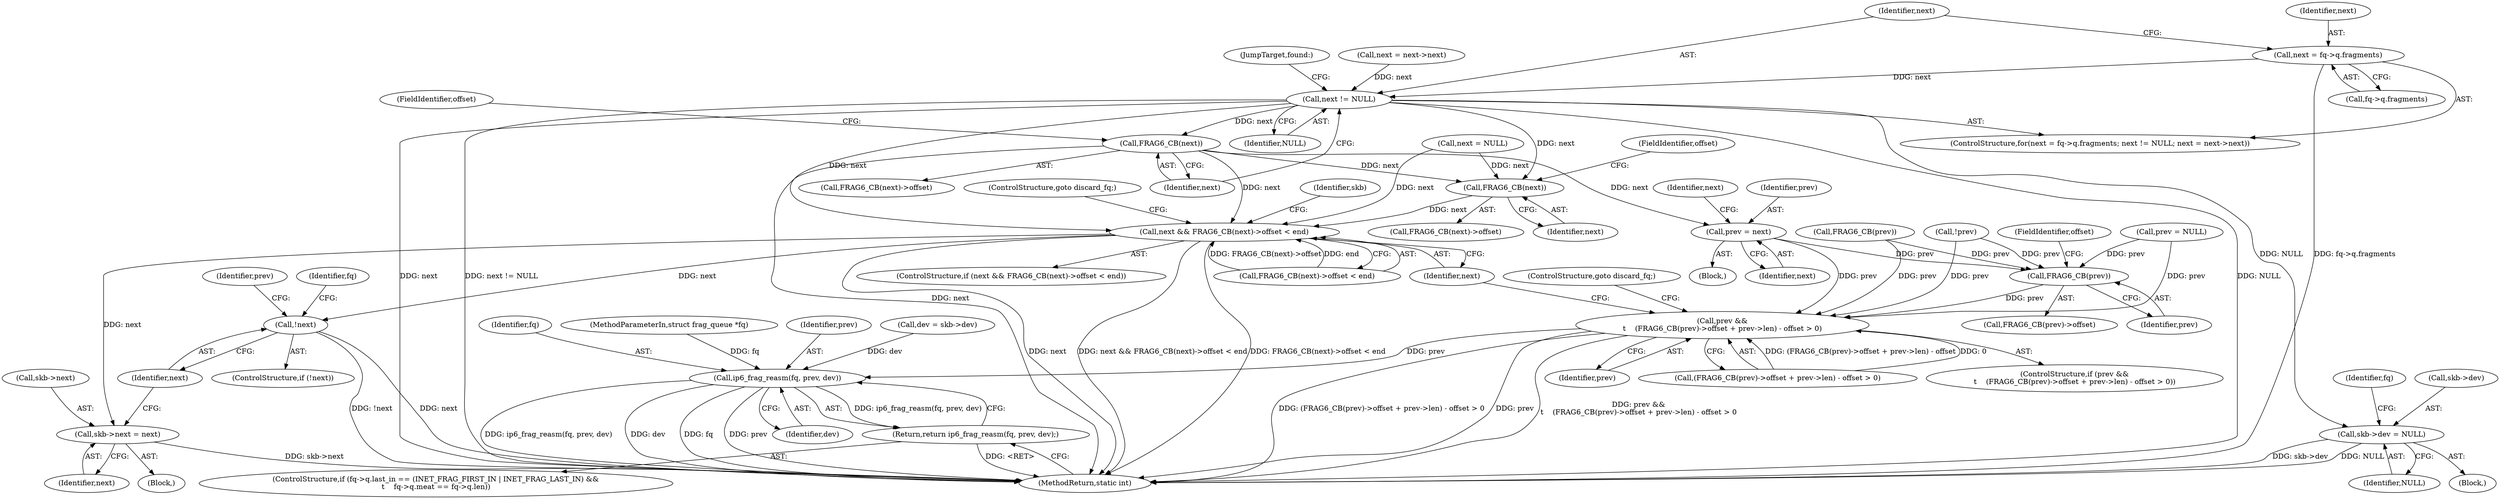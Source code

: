 digraph "0_linux_70789d7052239992824628db8133de08dc78e593_0@pointer" {
"1000370" [label="(Call,next = fq->q.fragments)"];
"1000377" [label="(Call,next != NULL)"];
"1000389" [label="(Call,FRAG6_CB(next))"];
"1000394" [label="(Call,prev = next)"];
"1000399" [label="(Call,prev &&\n\t    (FRAG6_CB(prev)->offset + prev->len) - offset > 0)"];
"1000550" [label="(Call,ip6_frag_reasm(fq, prev, dev))"];
"1000549" [label="(Return,return ip6_frag_reasm(fq, prev, dev);)"];
"1000405" [label="(Call,FRAG6_CB(prev))"];
"1000415" [label="(Call,next && FRAG6_CB(next)->offset < end)"];
"1000430" [label="(Call,skb->next = next)"];
"1000436" [label="(Call,!next)"];
"1000419" [label="(Call,FRAG6_CB(next))"];
"1000475" [label="(Call,skb->dev = NULL)"];
"1000436" [label="(Call,!next)"];
"1000397" [label="(JumpTarget,found:)"];
"1000388" [label="(Call,FRAG6_CB(next)->offset)"];
"1000597" [label="(MethodReturn,static int)"];
"1000415" [label="(Call,next && FRAG6_CB(next)->offset < end)"];
"1000400" [label="(Identifier,prev)"];
"1000553" [label="(Identifier,dev)"];
"1000405" [label="(Call,FRAG6_CB(prev))"];
"1000357" [label="(Call,FRAG6_CB(prev))"];
"1000396" [label="(Identifier,next)"];
"1000427" [label="(Identifier,skb)"];
"1000362" [label="(Call,next = NULL)"];
"1000420" [label="(Identifier,next)"];
"1000371" [label="(Identifier,next)"];
"1000401" [label="(Call,(FRAG6_CB(prev)->offset + prev->len) - offset > 0)"];
"1000385" [label="(Block,)"];
"1000434" [label="(Identifier,next)"];
"1000407" [label="(FieldIdentifier,offset)"];
"1000430" [label="(Call,skb->next = next)"];
"1000370" [label="(Call,next = fq->q.fragments)"];
"1000380" [label="(Call,next = next->next)"];
"1000435" [label="(ControlStructure,if (!next))"];
"1000437" [label="(Identifier,next)"];
"1000552" [label="(Identifier,prev)"];
"1000406" [label="(Identifier,prev)"];
"1000389" [label="(Call,FRAG6_CB(next))"];
"1000378" [label="(Identifier,next)"];
"1000118" [label="(Block,)"];
"1000395" [label="(Identifier,prev)"];
"1000423" [label="(ControlStructure,goto discard_fq;)"];
"1000413" [label="(ControlStructure,goto discard_fq;)"];
"1000475" [label="(Call,skb->dev = NULL)"];
"1000372" [label="(Call,fq->q.fragments)"];
"1000391" [label="(FieldIdentifier,offset)"];
"1000431" [label="(Call,skb->next)"];
"1000527" [label="(ControlStructure,if (fq->q.last_in == (INET_FRAG_FIRST_IN | INET_FRAG_LAST_IN) &&\n\t    fq->q.meat == fq->q.len))"];
"1000399" [label="(Call,prev &&\n\t    (FRAG6_CB(prev)->offset + prev->len) - offset > 0)"];
"1000460" [label="(Call,dev = skb->dev)"];
"1000404" [label="(Call,FRAG6_CB(prev)->offset)"];
"1000551" [label="(Identifier,fq)"];
"1000418" [label="(Call,FRAG6_CB(next)->offset)"];
"1000479" [label="(Identifier,NULL)"];
"1000446" [label="(Identifier,prev)"];
"1000483" [label="(Identifier,fq)"];
"1000419" [label="(Call,FRAG6_CB(next))"];
"1000377" [label="(Call,next != NULL)"];
"1000366" [label="(Call,prev = NULL)"];
"1000414" [label="(ControlStructure,if (next && FRAG6_CB(next)->offset < end))"];
"1000467" [label="(Block,)"];
"1000549" [label="(Return,return ip6_frag_reasm(fq, prev, dev);)"];
"1000114" [label="(MethodParameterIn,struct frag_queue *fq)"];
"1000416" [label="(Identifier,next)"];
"1000417" [label="(Call,FRAG6_CB(next)->offset < end)"];
"1000353" [label="(Call,!prev)"];
"1000441" [label="(Identifier,fq)"];
"1000421" [label="(FieldIdentifier,offset)"];
"1000394" [label="(Call,prev = next)"];
"1000381" [label="(Identifier,next)"];
"1000369" [label="(ControlStructure,for(next = fq->q.fragments; next != NULL; next = next->next))"];
"1000398" [label="(ControlStructure,if (prev &&\n\t    (FRAG6_CB(prev)->offset + prev->len) - offset > 0))"];
"1000379" [label="(Identifier,NULL)"];
"1000476" [label="(Call,skb->dev)"];
"1000390" [label="(Identifier,next)"];
"1000550" [label="(Call,ip6_frag_reasm(fq, prev, dev))"];
"1000370" -> "1000369"  [label="AST: "];
"1000370" -> "1000372"  [label="CFG: "];
"1000371" -> "1000370"  [label="AST: "];
"1000372" -> "1000370"  [label="AST: "];
"1000378" -> "1000370"  [label="CFG: "];
"1000370" -> "1000597"  [label="DDG: fq->q.fragments"];
"1000370" -> "1000377"  [label="DDG: next"];
"1000377" -> "1000369"  [label="AST: "];
"1000377" -> "1000379"  [label="CFG: "];
"1000378" -> "1000377"  [label="AST: "];
"1000379" -> "1000377"  [label="AST: "];
"1000390" -> "1000377"  [label="CFG: "];
"1000397" -> "1000377"  [label="CFG: "];
"1000377" -> "1000597"  [label="DDG: next != NULL"];
"1000377" -> "1000597"  [label="DDG: NULL"];
"1000377" -> "1000597"  [label="DDG: next"];
"1000380" -> "1000377"  [label="DDG: next"];
"1000377" -> "1000389"  [label="DDG: next"];
"1000377" -> "1000415"  [label="DDG: next"];
"1000377" -> "1000419"  [label="DDG: next"];
"1000377" -> "1000475"  [label="DDG: NULL"];
"1000389" -> "1000388"  [label="AST: "];
"1000389" -> "1000390"  [label="CFG: "];
"1000390" -> "1000389"  [label="AST: "];
"1000391" -> "1000389"  [label="CFG: "];
"1000389" -> "1000597"  [label="DDG: next"];
"1000389" -> "1000394"  [label="DDG: next"];
"1000389" -> "1000415"  [label="DDG: next"];
"1000389" -> "1000419"  [label="DDG: next"];
"1000394" -> "1000385"  [label="AST: "];
"1000394" -> "1000396"  [label="CFG: "];
"1000395" -> "1000394"  [label="AST: "];
"1000396" -> "1000394"  [label="AST: "];
"1000381" -> "1000394"  [label="CFG: "];
"1000394" -> "1000399"  [label="DDG: prev"];
"1000394" -> "1000405"  [label="DDG: prev"];
"1000399" -> "1000398"  [label="AST: "];
"1000399" -> "1000400"  [label="CFG: "];
"1000399" -> "1000401"  [label="CFG: "];
"1000400" -> "1000399"  [label="AST: "];
"1000401" -> "1000399"  [label="AST: "];
"1000413" -> "1000399"  [label="CFG: "];
"1000416" -> "1000399"  [label="CFG: "];
"1000399" -> "1000597"  [label="DDG: (FRAG6_CB(prev)->offset + prev->len) - offset > 0"];
"1000399" -> "1000597"  [label="DDG: prev"];
"1000399" -> "1000597"  [label="DDG: prev &&\n\t    (FRAG6_CB(prev)->offset + prev->len) - offset > 0"];
"1000357" -> "1000399"  [label="DDG: prev"];
"1000366" -> "1000399"  [label="DDG: prev"];
"1000405" -> "1000399"  [label="DDG: prev"];
"1000353" -> "1000399"  [label="DDG: prev"];
"1000401" -> "1000399"  [label="DDG: (FRAG6_CB(prev)->offset + prev->len) - offset"];
"1000401" -> "1000399"  [label="DDG: 0"];
"1000399" -> "1000550"  [label="DDG: prev"];
"1000550" -> "1000549"  [label="AST: "];
"1000550" -> "1000553"  [label="CFG: "];
"1000551" -> "1000550"  [label="AST: "];
"1000552" -> "1000550"  [label="AST: "];
"1000553" -> "1000550"  [label="AST: "];
"1000549" -> "1000550"  [label="CFG: "];
"1000550" -> "1000597"  [label="DDG: ip6_frag_reasm(fq, prev, dev)"];
"1000550" -> "1000597"  [label="DDG: dev"];
"1000550" -> "1000597"  [label="DDG: fq"];
"1000550" -> "1000597"  [label="DDG: prev"];
"1000550" -> "1000549"  [label="DDG: ip6_frag_reasm(fq, prev, dev)"];
"1000114" -> "1000550"  [label="DDG: fq"];
"1000460" -> "1000550"  [label="DDG: dev"];
"1000549" -> "1000527"  [label="AST: "];
"1000597" -> "1000549"  [label="CFG: "];
"1000549" -> "1000597"  [label="DDG: <RET>"];
"1000405" -> "1000404"  [label="AST: "];
"1000405" -> "1000406"  [label="CFG: "];
"1000406" -> "1000405"  [label="AST: "];
"1000407" -> "1000405"  [label="CFG: "];
"1000357" -> "1000405"  [label="DDG: prev"];
"1000366" -> "1000405"  [label="DDG: prev"];
"1000353" -> "1000405"  [label="DDG: prev"];
"1000415" -> "1000414"  [label="AST: "];
"1000415" -> "1000416"  [label="CFG: "];
"1000415" -> "1000417"  [label="CFG: "];
"1000416" -> "1000415"  [label="AST: "];
"1000417" -> "1000415"  [label="AST: "];
"1000423" -> "1000415"  [label="CFG: "];
"1000427" -> "1000415"  [label="CFG: "];
"1000415" -> "1000597"  [label="DDG: next"];
"1000415" -> "1000597"  [label="DDG: next && FRAG6_CB(next)->offset < end"];
"1000415" -> "1000597"  [label="DDG: FRAG6_CB(next)->offset < end"];
"1000419" -> "1000415"  [label="DDG: next"];
"1000362" -> "1000415"  [label="DDG: next"];
"1000417" -> "1000415"  [label="DDG: FRAG6_CB(next)->offset"];
"1000417" -> "1000415"  [label="DDG: end"];
"1000415" -> "1000430"  [label="DDG: next"];
"1000415" -> "1000436"  [label="DDG: next"];
"1000430" -> "1000118"  [label="AST: "];
"1000430" -> "1000434"  [label="CFG: "];
"1000431" -> "1000430"  [label="AST: "];
"1000434" -> "1000430"  [label="AST: "];
"1000437" -> "1000430"  [label="CFG: "];
"1000430" -> "1000597"  [label="DDG: skb->next"];
"1000436" -> "1000435"  [label="AST: "];
"1000436" -> "1000437"  [label="CFG: "];
"1000437" -> "1000436"  [label="AST: "];
"1000441" -> "1000436"  [label="CFG: "];
"1000446" -> "1000436"  [label="CFG: "];
"1000436" -> "1000597"  [label="DDG: !next"];
"1000436" -> "1000597"  [label="DDG: next"];
"1000419" -> "1000418"  [label="AST: "];
"1000419" -> "1000420"  [label="CFG: "];
"1000420" -> "1000419"  [label="AST: "];
"1000421" -> "1000419"  [label="CFG: "];
"1000362" -> "1000419"  [label="DDG: next"];
"1000475" -> "1000467"  [label="AST: "];
"1000475" -> "1000479"  [label="CFG: "];
"1000476" -> "1000475"  [label="AST: "];
"1000479" -> "1000475"  [label="AST: "];
"1000483" -> "1000475"  [label="CFG: "];
"1000475" -> "1000597"  [label="DDG: skb->dev"];
"1000475" -> "1000597"  [label="DDG: NULL"];
}
